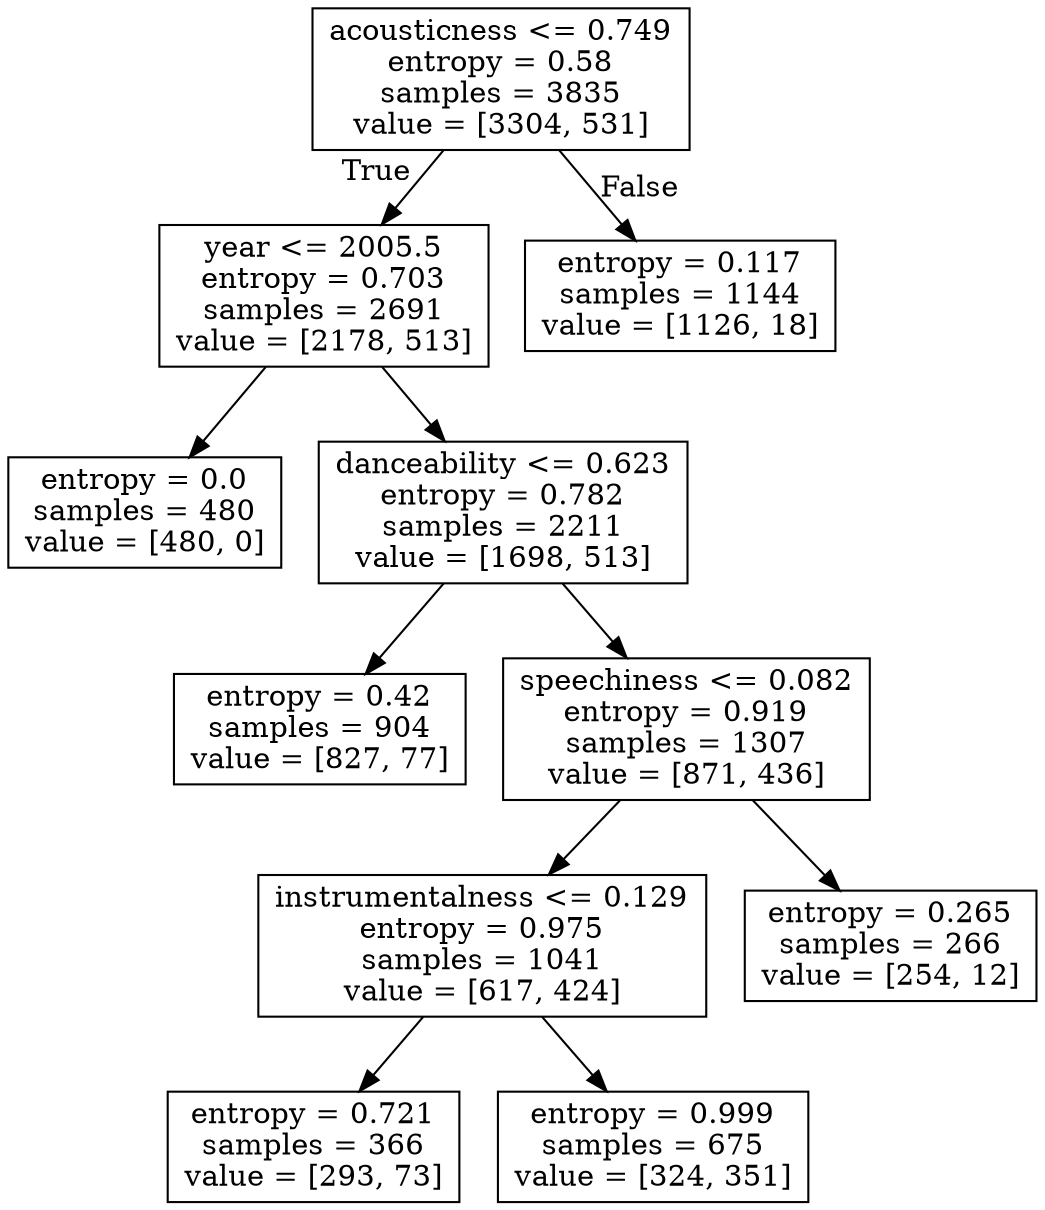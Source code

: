 digraph Tree {
node [shape=box] ;
0 [label="acousticness <= 0.749\nentropy = 0.58\nsamples = 3835\nvalue = [3304, 531]"] ;
1 [label="year <= 2005.5\nentropy = 0.703\nsamples = 2691\nvalue = [2178, 513]"] ;
0 -> 1 [labeldistance=2.5, labelangle=45, headlabel="True"] ;
2 [label="entropy = 0.0\nsamples = 480\nvalue = [480, 0]"] ;
1 -> 2 ;
3 [label="danceability <= 0.623\nentropy = 0.782\nsamples = 2211\nvalue = [1698, 513]"] ;
1 -> 3 ;
4 [label="entropy = 0.42\nsamples = 904\nvalue = [827, 77]"] ;
3 -> 4 ;
5 [label="speechiness <= 0.082\nentropy = 0.919\nsamples = 1307\nvalue = [871, 436]"] ;
3 -> 5 ;
6 [label="instrumentalness <= 0.129\nentropy = 0.975\nsamples = 1041\nvalue = [617, 424]"] ;
5 -> 6 ;
7 [label="entropy = 0.721\nsamples = 366\nvalue = [293, 73]"] ;
6 -> 7 ;
8 [label="entropy = 0.999\nsamples = 675\nvalue = [324, 351]"] ;
6 -> 8 ;
9 [label="entropy = 0.265\nsamples = 266\nvalue = [254, 12]"] ;
5 -> 9 ;
10 [label="entropy = 0.117\nsamples = 1144\nvalue = [1126, 18]"] ;
0 -> 10 [labeldistance=2.5, labelangle=-45, headlabel="False"] ;
}